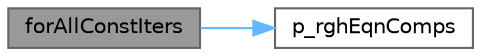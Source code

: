 digraph "forAllConstIters"
{
 // LATEX_PDF_SIZE
  bgcolor="transparent";
  edge [fontname=Helvetica,fontsize=10,labelfontname=Helvetica,labelfontsize=10];
  node [fontname=Helvetica,fontsize=10,shape=box,height=0.2,width=0.4];
  rankdir="LR";
  Node1 [id="Node000001",label="forAllConstIters",height=0.2,width=0.4,color="gray40", fillcolor="grey60", style="filled", fontcolor="black",tooltip=" "];
  Node1 -> Node2 [id="edge1_Node000001_Node000002",color="steelblue1",style="solid",tooltip=" "];
  Node2 [id="Node000002",label="p_rghEqnComps",height=0.2,width=0.4,color="grey40", fillcolor="white", style="filled",URL="$multiphase_2compressibleMultiphaseInterFoam_2pEqn_8H.html#a6ee5ae76728ac1253c52166610297a5e",tooltip=" "];
}
